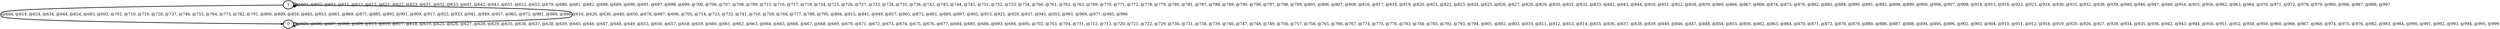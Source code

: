digraph G {
        node [style=rounded, penwidth=3, fontsize=20, shape=oval];
        "1" -> "1" [label="@601, @602, @603, @611, @612, @613, @621, @622, @623, @631, @632, @633, @641, @642, @643, @651, @652, @653, @679, @680, @681, @682, @688, @689, @690, @691, @697, @698, @699, @700, @706, @707, @708, @709, @715, @716, @717, @718, @724, @725, @726, @727, @733, @734, @735, @736, @742, @743, @744, @745, @751, @752, @753, @754, @760, @761, @762, @763, @769, @770, @771, @772, @778, @779, @780, @781, @787, @788, @789, @790, @796, @797, @798, @799, @805, @806, @807, @808, @816, @817, @818, @819, @820, @821, @822, @823, @824, @825, @826, @827, @828, @829, @830, @831, @832, @833, @842, @843, @844, @850, @851, @852, @858, @859, @860, @866, @867, @868, @874, @875, @876, @882, @883, @884, @890, @891, @892, @898, @899, @900, @906, @907, @908, @914, @915, @916, @922, @923, @924, @930, @931, @932, @938, @939, @940, @946, @947, @948, @954, @955, @956, @962, @963, @964, @970, @971, @972, @978, @979, @980, @986, @987, @988, @997", color=black,arrowsize=1,style=bold,penwidth=3,fontsize=20];
"1" -> "0" [label="@604, @614, @624, @634, @644, @654, @683, @692, @701, @710, @719, @728, @737, @746, @755, @764, @773, @782, @791, @800, @809, @834, @845, @853, @861, @869, @877, @885, @893, @901, @909, @917, @925, @933, @941, @949, @957, @965, @973, @981, @989, @998", color=black,arrowsize=1,style=bold,penwidth=3,fontsize=20];
"0" -> "0" [label="@605, @606, @607, @608, @609, @615, @616, @617, @618, @619, @625, @626, @627, @628, @629, @635, @636, @637, @638, @639, @645, @646, @647, @648, @649, @655, @656, @657, @658, @659, @660, @661, @662, @663, @664, @665, @666, @667, @668, @669, @670, @671, @672, @673, @674, @675, @676, @677, @684, @685, @686, @693, @694, @695, @702, @703, @704, @711, @712, @713, @720, @721, @722, @729, @730, @731, @738, @739, @740, @747, @748, @749, @756, @757, @758, @765, @766, @767, @774, @775, @776, @783, @784, @785, @792, @793, @794, @801, @802, @803, @810, @811, @812, @813, @814, @835, @836, @837, @838, @839, @840, @846, @847, @848, @854, @855, @856, @862, @863, @864, @870, @871, @872, @878, @879, @880, @886, @887, @888, @894, @895, @896, @902, @903, @904, @910, @911, @912, @918, @919, @920, @926, @927, @928, @934, @935, @936, @942, @943, @944, @950, @951, @952, @958, @959, @960, @966, @967, @968, @974, @975, @976, @982, @983, @984, @990, @991, @992, @993, @994, @995, @999", color=black,arrowsize=1,style=bold,penwidth=3,fontsize=20];
"0" -> "1" [label="@610, @620, @630, @640, @650, @678, @687, @696, @705, @714, @723, @732, @741, @750, @759, @768, @777, @786, @795, @804, @815, @841, @849, @857, @865, @873, @881, @889, @897, @905, @913, @921, @929, @937, @945, @953, @961, @969, @977, @985, @996", color=black,arrowsize=1,style=bold,penwidth=3,fontsize=20];
}
